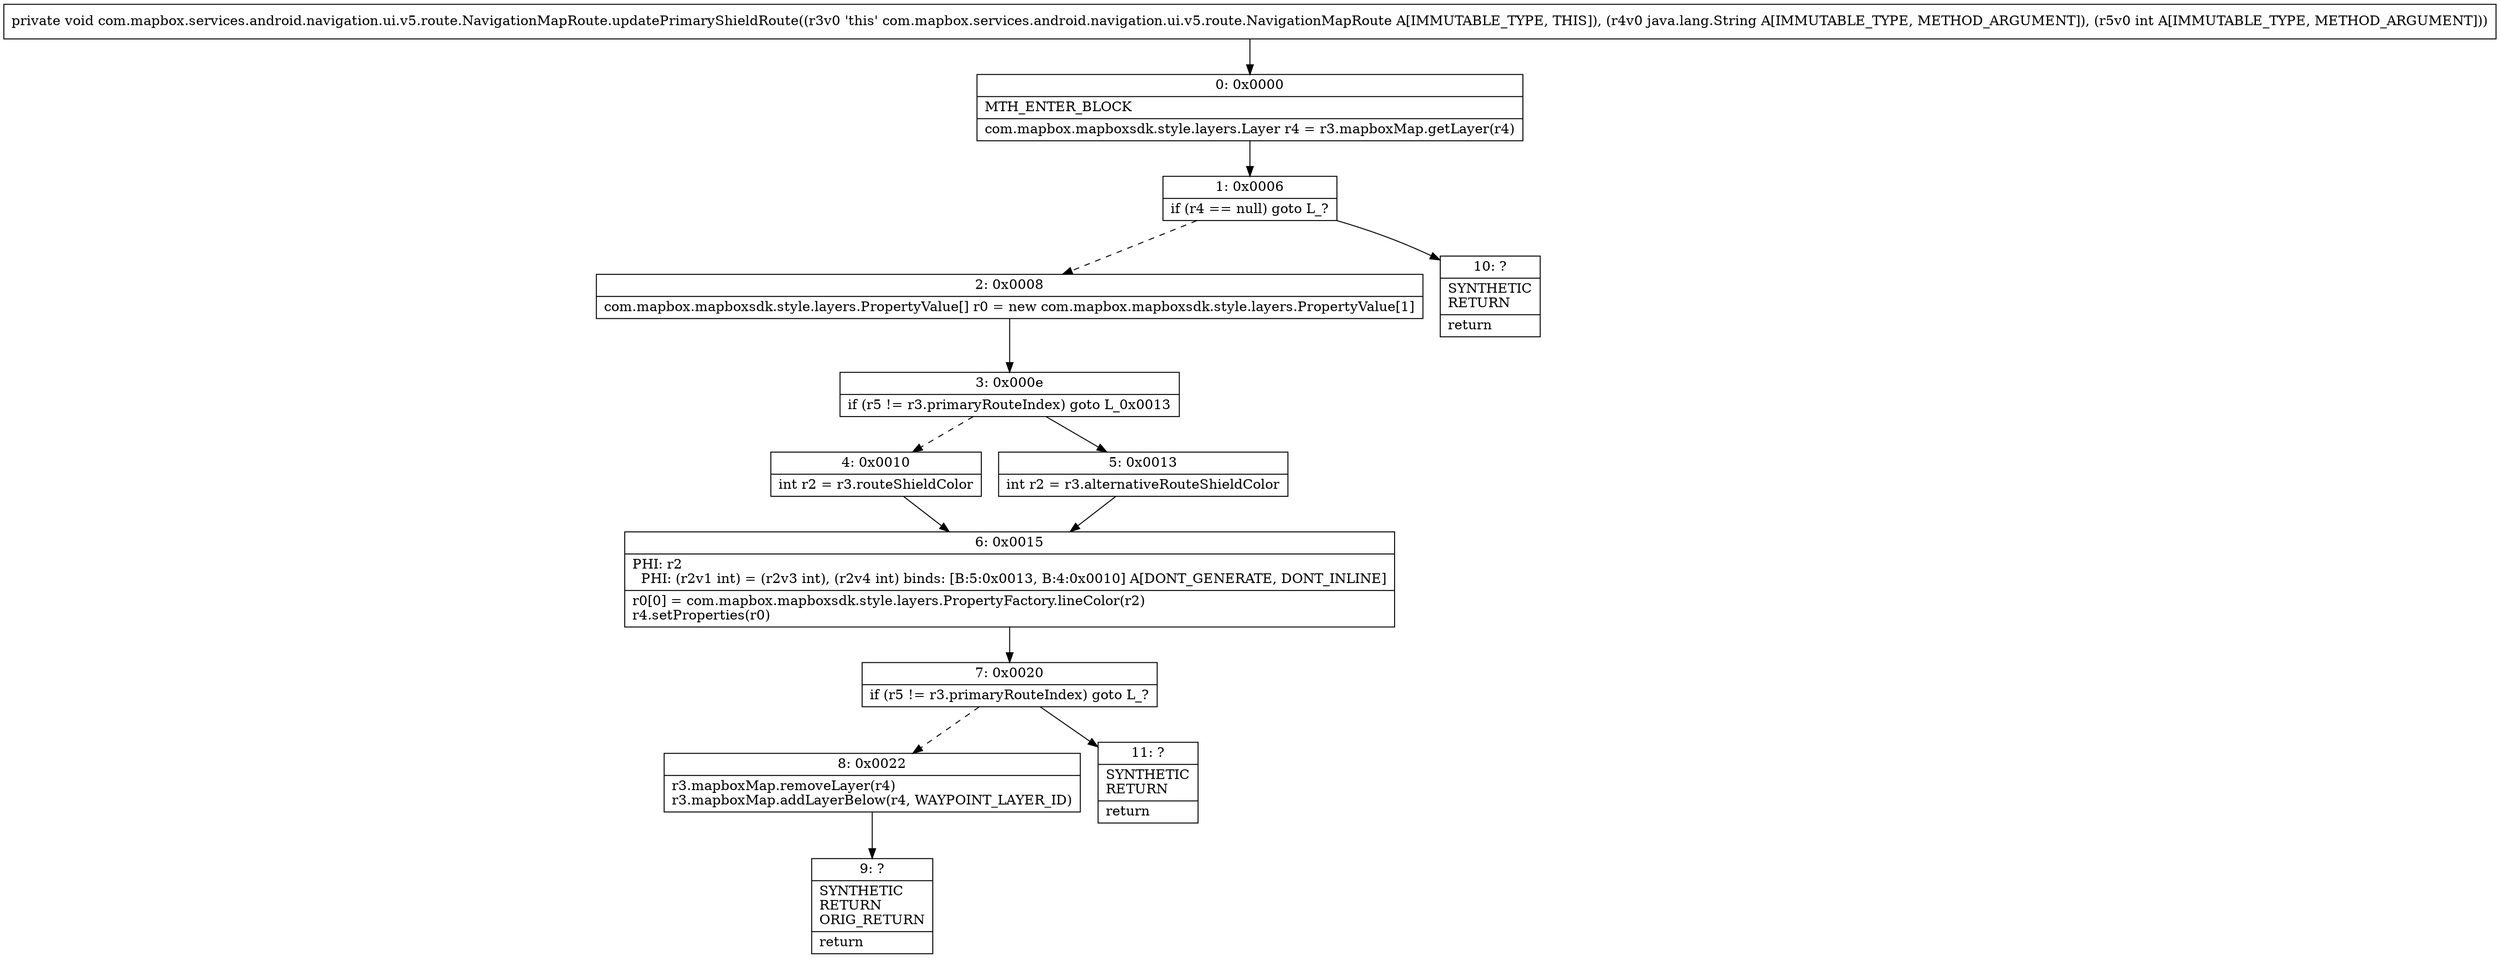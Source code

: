 digraph "CFG forcom.mapbox.services.android.navigation.ui.v5.route.NavigationMapRoute.updatePrimaryShieldRoute(Ljava\/lang\/String;I)V" {
Node_0 [shape=record,label="{0\:\ 0x0000|MTH_ENTER_BLOCK\l|com.mapbox.mapboxsdk.style.layers.Layer r4 = r3.mapboxMap.getLayer(r4)\l}"];
Node_1 [shape=record,label="{1\:\ 0x0006|if (r4 == null) goto L_?\l}"];
Node_2 [shape=record,label="{2\:\ 0x0008|com.mapbox.mapboxsdk.style.layers.PropertyValue[] r0 = new com.mapbox.mapboxsdk.style.layers.PropertyValue[1]\l}"];
Node_3 [shape=record,label="{3\:\ 0x000e|if (r5 != r3.primaryRouteIndex) goto L_0x0013\l}"];
Node_4 [shape=record,label="{4\:\ 0x0010|int r2 = r3.routeShieldColor\l}"];
Node_5 [shape=record,label="{5\:\ 0x0013|int r2 = r3.alternativeRouteShieldColor\l}"];
Node_6 [shape=record,label="{6\:\ 0x0015|PHI: r2 \l  PHI: (r2v1 int) = (r2v3 int), (r2v4 int) binds: [B:5:0x0013, B:4:0x0010] A[DONT_GENERATE, DONT_INLINE]\l|r0[0] = com.mapbox.mapboxsdk.style.layers.PropertyFactory.lineColor(r2)\lr4.setProperties(r0)\l}"];
Node_7 [shape=record,label="{7\:\ 0x0020|if (r5 != r3.primaryRouteIndex) goto L_?\l}"];
Node_8 [shape=record,label="{8\:\ 0x0022|r3.mapboxMap.removeLayer(r4)\lr3.mapboxMap.addLayerBelow(r4, WAYPOINT_LAYER_ID)\l}"];
Node_9 [shape=record,label="{9\:\ ?|SYNTHETIC\lRETURN\lORIG_RETURN\l|return\l}"];
Node_10 [shape=record,label="{10\:\ ?|SYNTHETIC\lRETURN\l|return\l}"];
Node_11 [shape=record,label="{11\:\ ?|SYNTHETIC\lRETURN\l|return\l}"];
MethodNode[shape=record,label="{private void com.mapbox.services.android.navigation.ui.v5.route.NavigationMapRoute.updatePrimaryShieldRoute((r3v0 'this' com.mapbox.services.android.navigation.ui.v5.route.NavigationMapRoute A[IMMUTABLE_TYPE, THIS]), (r4v0 java.lang.String A[IMMUTABLE_TYPE, METHOD_ARGUMENT]), (r5v0 int A[IMMUTABLE_TYPE, METHOD_ARGUMENT])) }"];
MethodNode -> Node_0;
Node_0 -> Node_1;
Node_1 -> Node_2[style=dashed];
Node_1 -> Node_10;
Node_2 -> Node_3;
Node_3 -> Node_4[style=dashed];
Node_3 -> Node_5;
Node_4 -> Node_6;
Node_5 -> Node_6;
Node_6 -> Node_7;
Node_7 -> Node_8[style=dashed];
Node_7 -> Node_11;
Node_8 -> Node_9;
}

